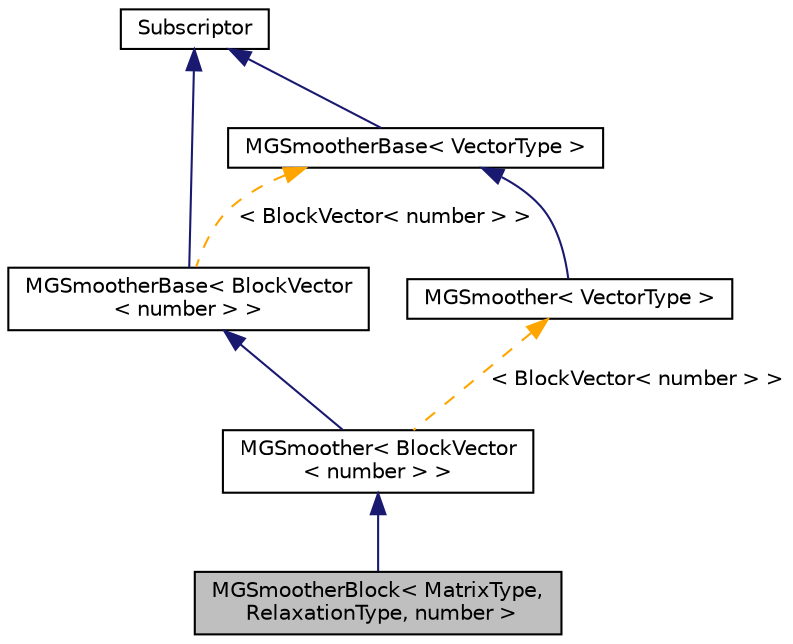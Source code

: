 digraph "MGSmootherBlock&lt; MatrixType, RelaxationType, number &gt;"
{
 // LATEX_PDF_SIZE
  edge [fontname="Helvetica",fontsize="10",labelfontname="Helvetica",labelfontsize="10"];
  node [fontname="Helvetica",fontsize="10",shape=record];
  Node1 [label="MGSmootherBlock\< MatrixType,\l RelaxationType, number \>",height=0.2,width=0.4,color="black", fillcolor="grey75", style="filled", fontcolor="black",tooltip=" "];
  Node2 -> Node1 [dir="back",color="midnightblue",fontsize="10",style="solid",fontname="Helvetica"];
  Node2 [label="MGSmoother\< BlockVector\l\< number \> \>",height=0.2,width=0.4,color="black", fillcolor="white", style="filled",URL="$classMGSmoother.html",tooltip=" "];
  Node3 -> Node2 [dir="back",color="midnightblue",fontsize="10",style="solid",fontname="Helvetica"];
  Node3 [label="MGSmootherBase\< BlockVector\l\< number \> \>",height=0.2,width=0.4,color="black", fillcolor="white", style="filled",URL="$classMGSmootherBase.html",tooltip=" "];
  Node4 -> Node3 [dir="back",color="midnightblue",fontsize="10",style="solid",fontname="Helvetica"];
  Node4 [label="Subscriptor",height=0.2,width=0.4,color="black", fillcolor="white", style="filled",URL="$classSubscriptor.html",tooltip=" "];
  Node5 -> Node3 [dir="back",color="orange",fontsize="10",style="dashed",label=" \< BlockVector\< number \> \>" ,fontname="Helvetica"];
  Node5 [label="MGSmootherBase\< VectorType \>",height=0.2,width=0.4,color="black", fillcolor="white", style="filled",URL="$classMGSmootherBase.html",tooltip=" "];
  Node4 -> Node5 [dir="back",color="midnightblue",fontsize="10",style="solid",fontname="Helvetica"];
  Node6 -> Node2 [dir="back",color="orange",fontsize="10",style="dashed",label=" \< BlockVector\< number \> \>" ,fontname="Helvetica"];
  Node6 [label="MGSmoother\< VectorType \>",height=0.2,width=0.4,color="black", fillcolor="white", style="filled",URL="$classMGSmoother.html",tooltip=" "];
  Node5 -> Node6 [dir="back",color="midnightblue",fontsize="10",style="solid",fontname="Helvetica"];
}
